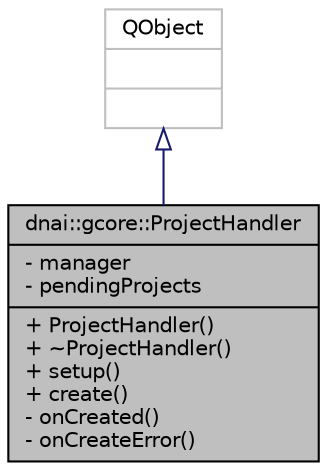 digraph "dnai::gcore::ProjectHandler"
{
  edge [fontname="Helvetica",fontsize="10",labelfontname="Helvetica",labelfontsize="10"];
  node [fontname="Helvetica",fontsize="10",shape=record];
  Node1 [label="{dnai::gcore::ProjectHandler\n|- manager\l- pendingProjects\l|+ ProjectHandler()\l+ ~ProjectHandler()\l+ setup()\l+ create()\l- onCreated()\l- onCreateError()\l}",height=0.2,width=0.4,color="black", fillcolor="grey75", style="filled", fontcolor="black"];
  Node2 -> Node1 [dir="back",color="midnightblue",fontsize="10",style="solid",arrowtail="onormal",fontname="Helvetica"];
  Node2 [label="{QObject\n||}",height=0.2,width=0.4,color="grey75", fillcolor="white", style="filled"];
}

